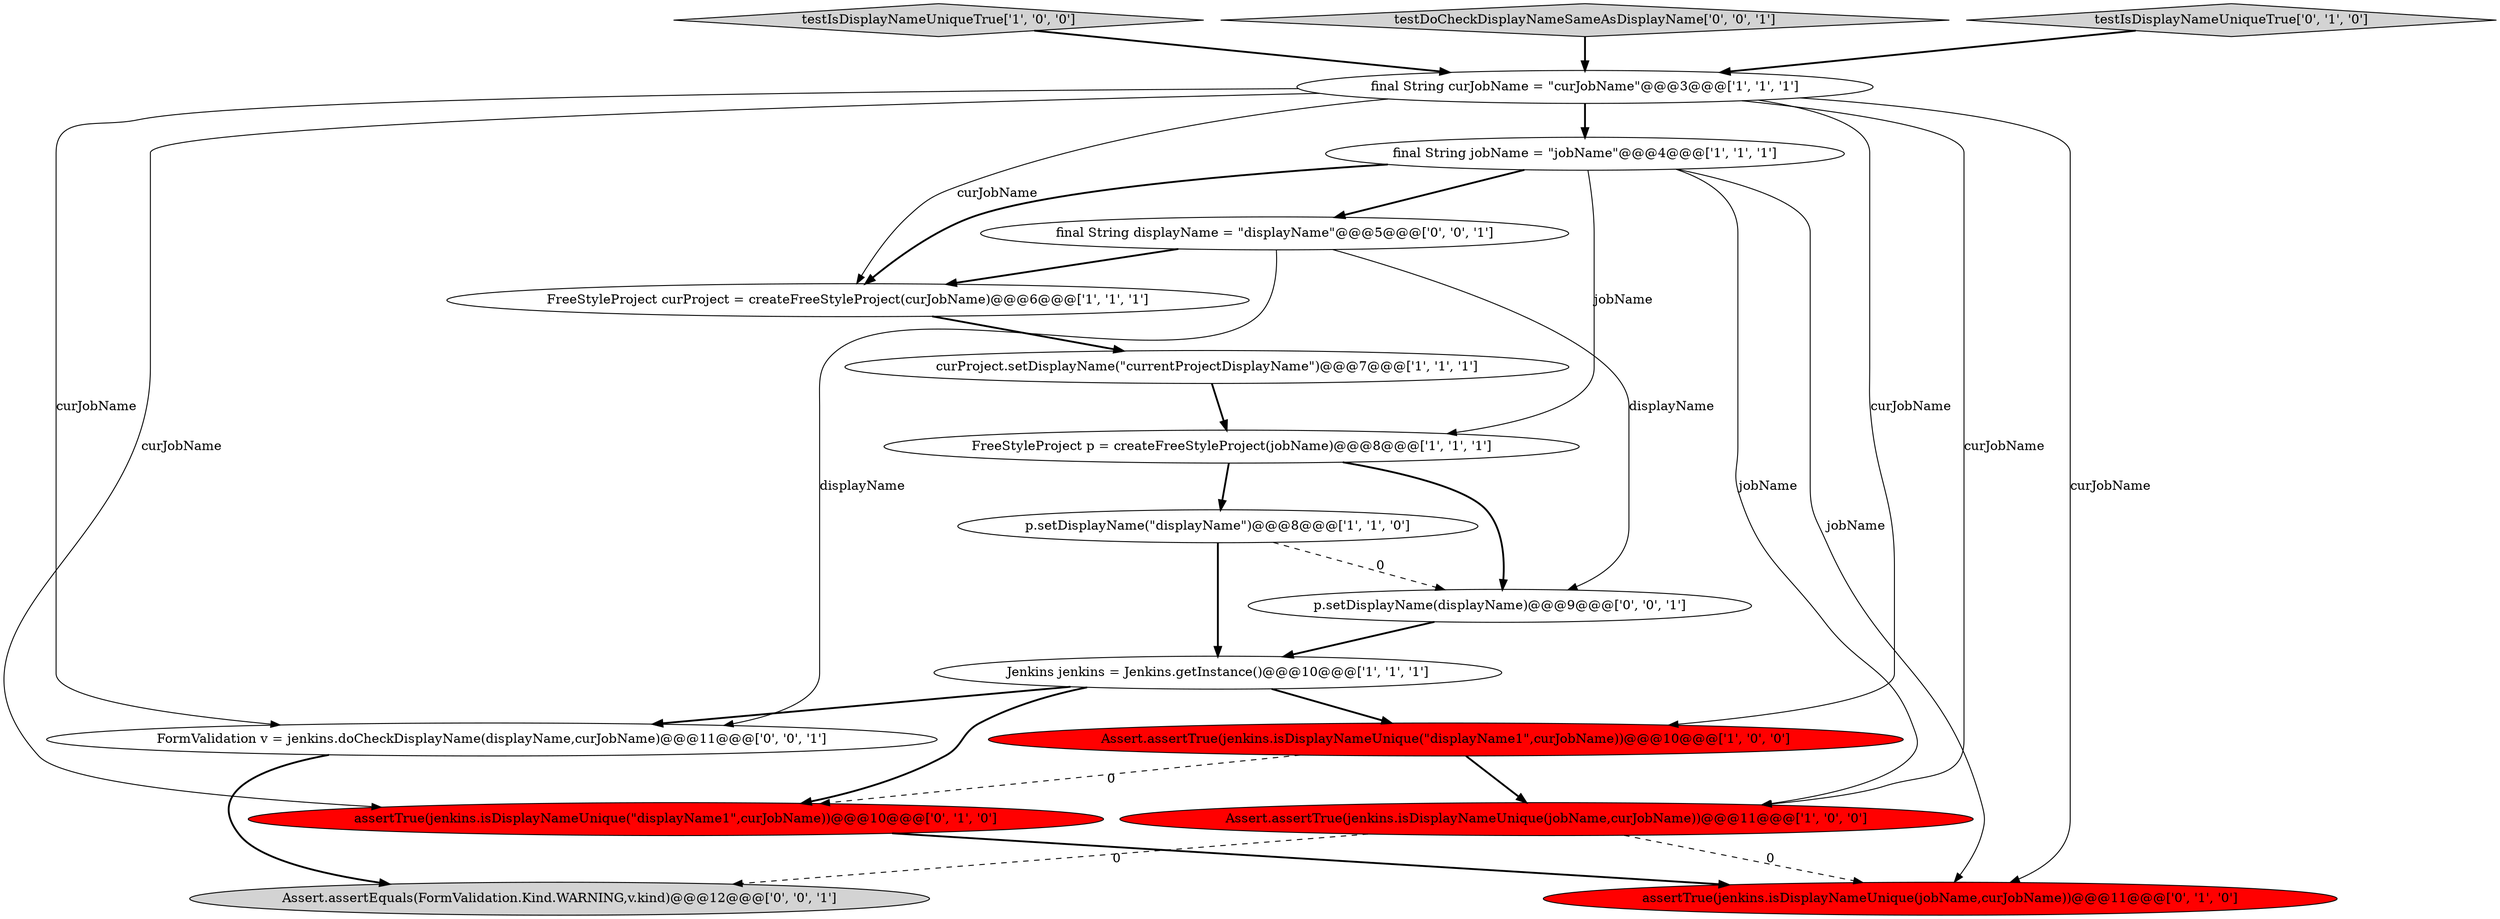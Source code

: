 digraph {
12 [style = filled, label = "assertTrue(jenkins.isDisplayNameUnique(jobName,curJobName))@@@11@@@['0', '1', '0']", fillcolor = red, shape = ellipse image = "AAA1AAABBB2BBB"];
0 [style = filled, label = "final String jobName = \"jobName\"@@@4@@@['1', '1', '1']", fillcolor = white, shape = ellipse image = "AAA0AAABBB1BBB"];
7 [style = filled, label = "testIsDisplayNameUniqueTrue['1', '0', '0']", fillcolor = lightgray, shape = diamond image = "AAA0AAABBB1BBB"];
3 [style = filled, label = "Assert.assertTrue(jenkins.isDisplayNameUnique(\"displayName1\",curJobName))@@@10@@@['1', '0', '0']", fillcolor = red, shape = ellipse image = "AAA1AAABBB1BBB"];
16 [style = filled, label = "testDoCheckDisplayNameSameAsDisplayName['0', '0', '1']", fillcolor = lightgray, shape = diamond image = "AAA0AAABBB3BBB"];
17 [style = filled, label = "FormValidation v = jenkins.doCheckDisplayName(displayName,curJobName)@@@11@@@['0', '0', '1']", fillcolor = white, shape = ellipse image = "AAA0AAABBB3BBB"];
13 [style = filled, label = "p.setDisplayName(displayName)@@@9@@@['0', '0', '1']", fillcolor = white, shape = ellipse image = "AAA0AAABBB3BBB"];
4 [style = filled, label = "FreeStyleProject curProject = createFreeStyleProject(curJobName)@@@6@@@['1', '1', '1']", fillcolor = white, shape = ellipse image = "AAA0AAABBB1BBB"];
11 [style = filled, label = "testIsDisplayNameUniqueTrue['0', '1', '0']", fillcolor = lightgray, shape = diamond image = "AAA0AAABBB2BBB"];
2 [style = filled, label = "p.setDisplayName(\"displayName\")@@@8@@@['1', '1', '0']", fillcolor = white, shape = ellipse image = "AAA0AAABBB1BBB"];
6 [style = filled, label = "curProject.setDisplayName(\"currentProjectDisplayName\")@@@7@@@['1', '1', '1']", fillcolor = white, shape = ellipse image = "AAA0AAABBB1BBB"];
8 [style = filled, label = "FreeStyleProject p = createFreeStyleProject(jobName)@@@8@@@['1', '1', '1']", fillcolor = white, shape = ellipse image = "AAA0AAABBB1BBB"];
1 [style = filled, label = "Jenkins jenkins = Jenkins.getInstance()@@@10@@@['1', '1', '1']", fillcolor = white, shape = ellipse image = "AAA0AAABBB1BBB"];
9 [style = filled, label = "Assert.assertTrue(jenkins.isDisplayNameUnique(jobName,curJobName))@@@11@@@['1', '0', '0']", fillcolor = red, shape = ellipse image = "AAA1AAABBB1BBB"];
10 [style = filled, label = "assertTrue(jenkins.isDisplayNameUnique(\"displayName1\",curJobName))@@@10@@@['0', '1', '0']", fillcolor = red, shape = ellipse image = "AAA1AAABBB2BBB"];
15 [style = filled, label = "final String displayName = \"displayName\"@@@5@@@['0', '0', '1']", fillcolor = white, shape = ellipse image = "AAA0AAABBB3BBB"];
14 [style = filled, label = "Assert.assertEquals(FormValidation.Kind.WARNING,v.kind)@@@12@@@['0', '0', '1']", fillcolor = lightgray, shape = ellipse image = "AAA0AAABBB3BBB"];
5 [style = filled, label = "final String curJobName = \"curJobName\"@@@3@@@['1', '1', '1']", fillcolor = white, shape = ellipse image = "AAA0AAABBB1BBB"];
0->9 [style = solid, label="jobName"];
4->6 [style = bold, label=""];
2->1 [style = bold, label=""];
5->12 [style = solid, label="curJobName"];
1->3 [style = bold, label=""];
0->15 [style = bold, label=""];
13->1 [style = bold, label=""];
1->17 [style = bold, label=""];
3->9 [style = bold, label=""];
11->5 [style = bold, label=""];
5->9 [style = solid, label="curJobName"];
7->5 [style = bold, label=""];
15->13 [style = solid, label="displayName"];
9->14 [style = dashed, label="0"];
8->2 [style = bold, label=""];
5->0 [style = bold, label=""];
5->17 [style = solid, label="curJobName"];
0->4 [style = bold, label=""];
10->12 [style = bold, label=""];
17->14 [style = bold, label=""];
5->4 [style = solid, label="curJobName"];
2->13 [style = dashed, label="0"];
6->8 [style = bold, label=""];
15->4 [style = bold, label=""];
0->8 [style = solid, label="jobName"];
15->17 [style = solid, label="displayName"];
16->5 [style = bold, label=""];
5->10 [style = solid, label="curJobName"];
0->12 [style = solid, label="jobName"];
5->3 [style = solid, label="curJobName"];
3->10 [style = dashed, label="0"];
9->12 [style = dashed, label="0"];
1->10 [style = bold, label=""];
8->13 [style = bold, label=""];
}
